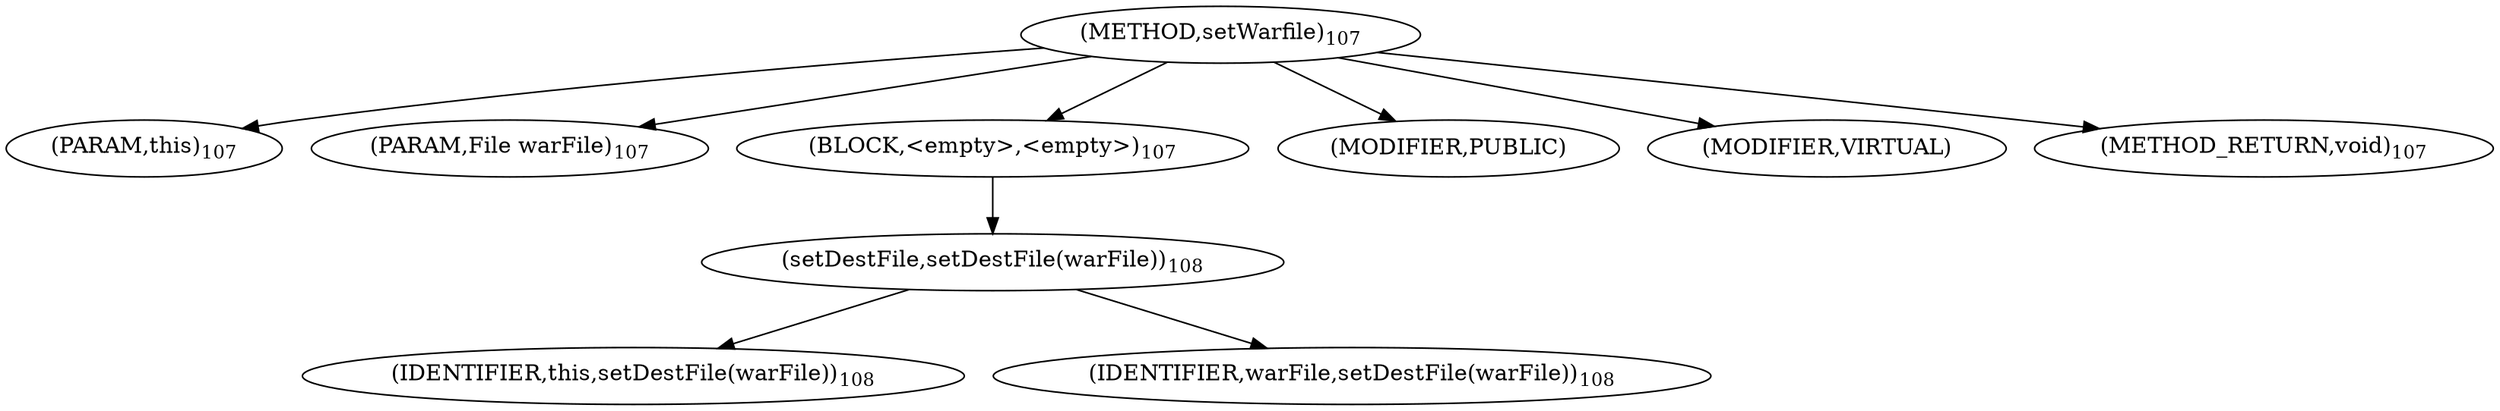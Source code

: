 digraph "setWarfile" {  
"39" [label = <(METHOD,setWarfile)<SUB>107</SUB>> ]
"6" [label = <(PARAM,this)<SUB>107</SUB>> ]
"40" [label = <(PARAM,File warFile)<SUB>107</SUB>> ]
"41" [label = <(BLOCK,&lt;empty&gt;,&lt;empty&gt;)<SUB>107</SUB>> ]
"42" [label = <(setDestFile,setDestFile(warFile))<SUB>108</SUB>> ]
"5" [label = <(IDENTIFIER,this,setDestFile(warFile))<SUB>108</SUB>> ]
"43" [label = <(IDENTIFIER,warFile,setDestFile(warFile))<SUB>108</SUB>> ]
"44" [label = <(MODIFIER,PUBLIC)> ]
"45" [label = <(MODIFIER,VIRTUAL)> ]
"46" [label = <(METHOD_RETURN,void)<SUB>107</SUB>> ]
  "39" -> "6" 
  "39" -> "40" 
  "39" -> "41" 
  "39" -> "44" 
  "39" -> "45" 
  "39" -> "46" 
  "41" -> "42" 
  "42" -> "5" 
  "42" -> "43" 
}
